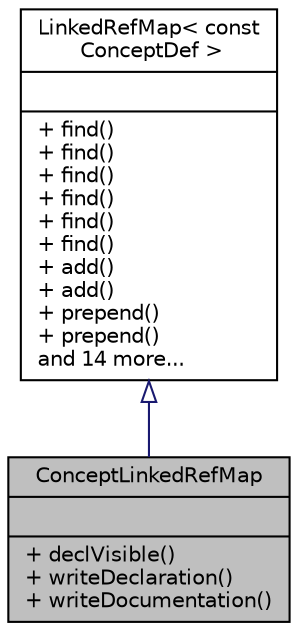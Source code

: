 digraph "ConceptLinkedRefMap"
{
 // LATEX_PDF_SIZE
  edge [fontname="Helvetica",fontsize="10",labelfontname="Helvetica",labelfontsize="10"];
  node [fontname="Helvetica",fontsize="10",shape=record];
  Node1 [label="{ConceptLinkedRefMap\n||+ declVisible()\l+ writeDeclaration()\l+ writeDocumentation()\l}",height=0.2,width=0.4,color="black", fillcolor="grey75", style="filled", fontcolor="black",tooltip=" "];
  Node2 -> Node1 [dir="back",color="midnightblue",fontsize="10",style="solid",arrowtail="onormal",fontname="Helvetica"];
  Node2 [label="{LinkedRefMap\< const\l ConceptDef \>\n||+ find()\l+ find()\l+ find()\l+ find()\l+ find()\l+ find()\l+ add()\l+ add()\l+ prepend()\l+ prepend()\land 14 more...\l}",height=0.2,width=0.4,color="black", fillcolor="white", style="filled",URL="$classLinkedRefMap.html",tooltip=" "];
}
